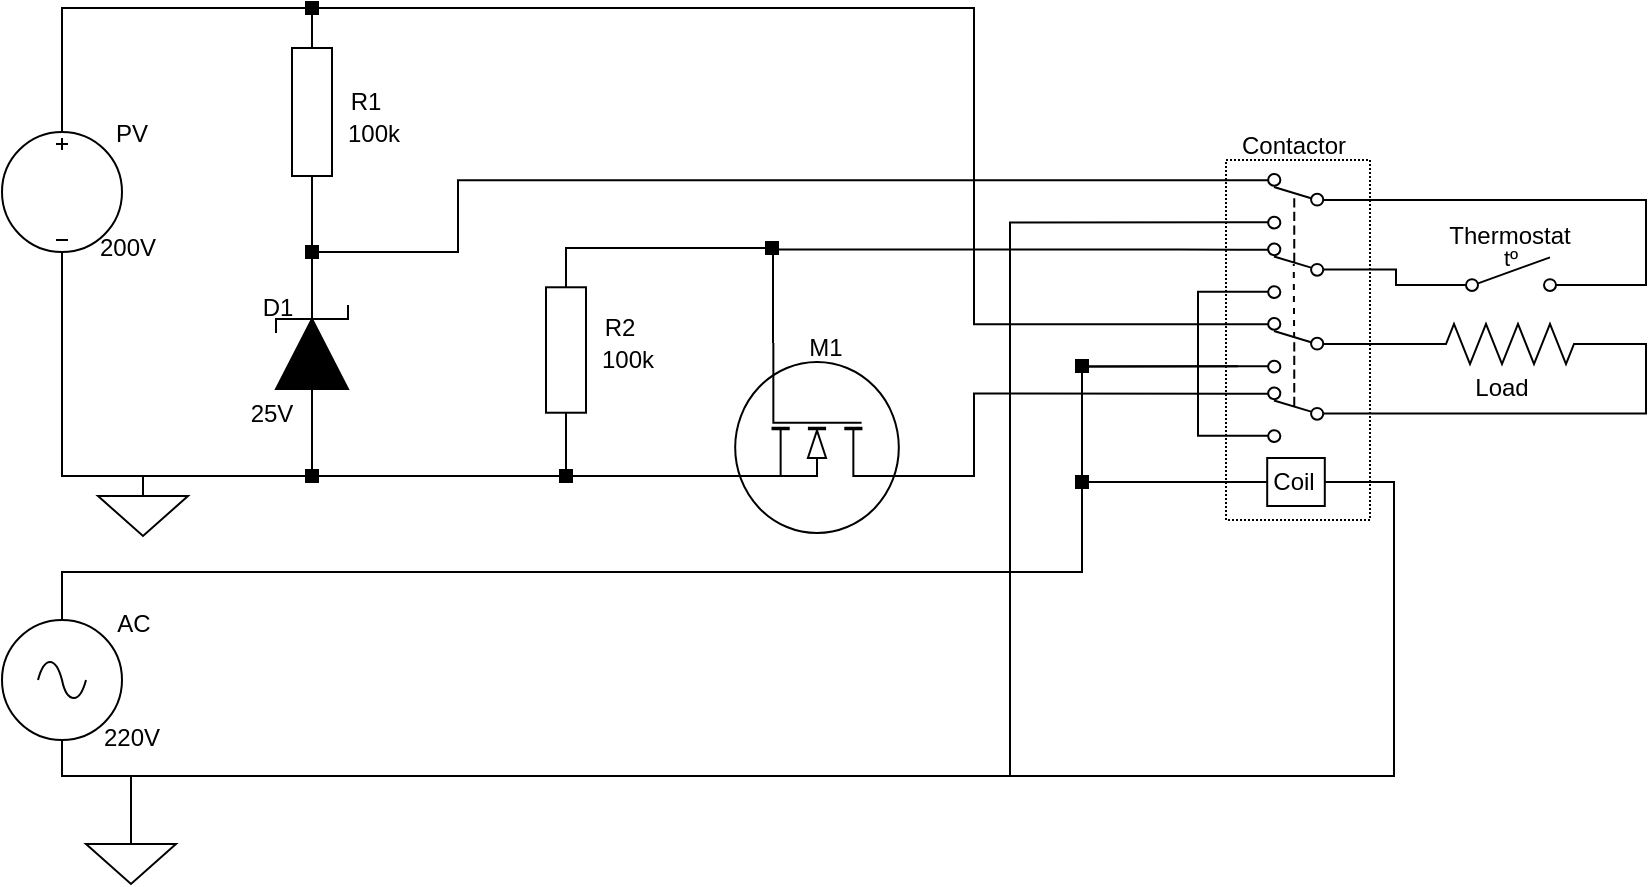 <mxfile version="20.3.7" type="github"><diagram name="Page-1" id="7e0a89b8-554c-2b80-1dc8-d5c74ca68de4"><mxGraphModel dx="1422" dy="766" grid="1" gridSize="6" guides="1" tooltips="1" connect="1" arrows="1" fold="1" page="1" pageScale="1" pageWidth="1100" pageHeight="850" background="none" math="0" shadow="0"><root><mxCell id="0"/><mxCell id="1" parent="0"/><mxCell id="B-WgJyLfi245DJp-j256-12" value="" style="rounded=0;whiteSpace=wrap;html=1;dashed=1;dashPattern=1 1;" parent="1" vertex="1"><mxGeometry x="708" y="172" width="72" height="180" as="geometry"/></mxCell><mxCell id="gZlIewE0345WR6L54zIT-32" style="edgeStyle=orthogonalEdgeStyle;rounded=0;orthogonalLoop=1;jettySize=auto;html=1;exitX=0.5;exitY=1;exitDx=0;exitDy=0;exitPerimeter=0;entryX=0.5;entryY=0;entryDx=0;entryDy=0;entryPerimeter=0;endArrow=none;endFill=0;" parent="1" source="y7XGhdpT8KzlNRmjM2dh-26" target="y7XGhdpT8KzlNRmjM2dh-66" edge="1"><mxGeometry relative="1" as="geometry"><Array as="points"><mxPoint x="126" y="480"/><mxPoint x="161" y="480"/></Array></mxGeometry></mxCell><mxCell id="gZlIewE0345WR6L54zIT-33" style="edgeStyle=orthogonalEdgeStyle;rounded=0;orthogonalLoop=1;jettySize=auto;html=1;exitX=0.5;exitY=0;exitDx=0;exitDy=0;exitPerimeter=0;entryX=1;entryY=0.61;entryDx=0;entryDy=0;endArrow=none;endFill=0;" parent="1" source="y7XGhdpT8KzlNRmjM2dh-26" target="gZlIewE0345WR6L54zIT-18" edge="1"><mxGeometry relative="1" as="geometry"><Array as="points"><mxPoint x="126" y="378"/><mxPoint x="636" y="378"/><mxPoint x="636" y="275"/></Array></mxGeometry></mxCell><mxCell id="y7XGhdpT8KzlNRmjM2dh-26" value="" style="pointerEvents=1;verticalLabelPosition=bottom;shadow=0;dashed=0;align=center;html=1;verticalAlign=top;shape=mxgraph.electrical.signal_sources.source;aspect=fixed;points=[[0.5,0,0],[1,0.5,0],[0.5,1,0],[0,0.5,0]];elSignalType=ac;" parent="1" vertex="1"><mxGeometry x="96" y="402" width="60" height="60" as="geometry"/></mxCell><mxCell id="y7XGhdpT8KzlNRmjM2dh-37" style="edgeStyle=orthogonalEdgeStyle;rounded=0;orthogonalLoop=1;jettySize=auto;html=1;entryX=0.5;entryY=0;entryDx=0;entryDy=0;entryPerimeter=0;endArrow=none;endFill=0;" parent="1" source="y7XGhdpT8KzlNRmjM2dh-27" target="y7XGhdpT8KzlNRmjM2dh-36" edge="1"><mxGeometry relative="1" as="geometry"><Array as="points"><mxPoint x="126" y="330"/></Array></mxGeometry></mxCell><mxCell id="y7XGhdpT8KzlNRmjM2dh-27" value="" style="pointerEvents=1;verticalLabelPosition=bottom;shadow=0;dashed=0;align=center;html=1;verticalAlign=top;shape=mxgraph.electrical.signal_sources.source;aspect=fixed;points=[[0.5,0,0],[1,0.5,0],[0.5,1,0],[0,0.5,0]];elSignalType=dc3;" parent="1" vertex="1"><mxGeometry x="96" y="158" width="60" height="60" as="geometry"/></mxCell><mxCell id="gZlIewE0345WR6L54zIT-2" style="edgeStyle=orthogonalEdgeStyle;rounded=0;orthogonalLoop=1;jettySize=auto;html=1;exitX=0.7;exitY=1;exitDx=0;exitDy=0;exitPerimeter=0;entryX=1;entryY=0.5;entryDx=0;entryDy=0;entryPerimeter=0;endArrow=none;endFill=0;" parent="1" source="y7XGhdpT8KzlNRmjM2dh-28" target="y7XGhdpT8KzlNRmjM2dh-31" edge="1"><mxGeometry relative="1" as="geometry"><Array as="points"><mxPoint x="378" y="330"/></Array></mxGeometry></mxCell><mxCell id="eO766DsV-XlhexN8wjzY-2" style="edgeStyle=orthogonalEdgeStyle;rounded=0;orthogonalLoop=1;jettySize=auto;html=1;exitX=0;exitY=0.72;exitDx=0;exitDy=0;exitPerimeter=0;entryX=0;entryY=0.5;entryDx=0;entryDy=0;entryPerimeter=0;endArrow=none;endFill=0;" parent="1" source="y7XGhdpT8KzlNRmjM2dh-28" target="y7XGhdpT8KzlNRmjM2dh-31" edge="1"><mxGeometry relative="1" as="geometry"><Array as="points"><mxPoint x="482" y="216"/><mxPoint x="378" y="216"/></Array></mxGeometry></mxCell><mxCell id="eO766DsV-XlhexN8wjzY-3" style="edgeStyle=orthogonalEdgeStyle;rounded=0;orthogonalLoop=1;jettySize=auto;html=1;exitX=0.7;exitY=0;exitDx=0;exitDy=0;exitPerimeter=0;entryX=1;entryY=0.39;entryDx=0;entryDy=0;endArrow=none;endFill=0;" parent="1" source="y7XGhdpT8KzlNRmjM2dh-28" target="gZlIewE0345WR6L54zIT-18" edge="1"><mxGeometry relative="1" as="geometry"><Array as="points"><mxPoint x="582" y="330"/><mxPoint x="582" y="289"/></Array></mxGeometry></mxCell><mxCell id="y7XGhdpT8KzlNRmjM2dh-28" value="" style="verticalLabelPosition=bottom;shadow=0;dashed=0;align=center;html=1;verticalAlign=top;shape=mxgraph.electrical.mosfets1.mosfet_ic_n;rotation=90;" parent="1" vertex="1"><mxGeometry x="456" y="261" width="95" height="100" as="geometry"/></mxCell><mxCell id="y7XGhdpT8KzlNRmjM2dh-44" style="edgeStyle=none;rounded=0;orthogonalLoop=1;jettySize=auto;html=1;exitX=1;exitY=0.5;exitDx=0;exitDy=0;exitPerimeter=0;entryX=1;entryY=0.5;entryDx=0;entryDy=0;entryPerimeter=0;endArrow=none;endFill=0;" parent="1" source="y7XGhdpT8KzlNRmjM2dh-30" target="y7XGhdpT8KzlNRmjM2dh-32" edge="1"><mxGeometry relative="1" as="geometry"/></mxCell><mxCell id="y7XGhdpT8KzlNRmjM2dh-56" style="edgeStyle=orthogonalEdgeStyle;rounded=0;orthogonalLoop=1;jettySize=auto;html=1;entryX=0.5;entryY=0;entryDx=0;entryDy=0;entryPerimeter=0;endArrow=none;endFill=0;" parent="1" source="y7XGhdpT8KzlNRmjM2dh-30" target="y7XGhdpT8KzlNRmjM2dh-27" edge="1"><mxGeometry relative="1" as="geometry"><Array as="points"><mxPoint x="251" y="96"/><mxPoint x="126" y="96"/></Array></mxGeometry></mxCell><mxCell id="y7XGhdpT8KzlNRmjM2dh-30" value="" style="pointerEvents=1;verticalLabelPosition=bottom;shadow=0;dashed=0;align=center;html=1;verticalAlign=top;shape=mxgraph.electrical.resistors.resistor_1;rotation=90;" parent="1" vertex="1"><mxGeometry x="201" y="138" width="100" height="20" as="geometry"/></mxCell><mxCell id="gZlIewE0345WR6L54zIT-3" style="edgeStyle=orthogonalEdgeStyle;rounded=0;orthogonalLoop=1;jettySize=auto;html=1;exitX=1;exitY=0.5;exitDx=0;exitDy=0;exitPerimeter=0;entryX=0.5;entryY=0;entryDx=0;entryDy=0;entryPerimeter=0;endArrow=none;endFill=0;" parent="1" source="y7XGhdpT8KzlNRmjM2dh-31" target="y7XGhdpT8KzlNRmjM2dh-36" edge="1"><mxGeometry relative="1" as="geometry"><Array as="points"><mxPoint x="378" y="330"/></Array></mxGeometry></mxCell><mxCell id="y7XGhdpT8KzlNRmjM2dh-31" value="" style="pointerEvents=1;verticalLabelPosition=bottom;shadow=0;dashed=0;align=center;html=1;verticalAlign=top;shape=mxgraph.electrical.resistors.resistor_1;rotation=90;" parent="1" vertex="1"><mxGeometry x="329" y="257" width="98" height="20" as="geometry"/></mxCell><mxCell id="y7XGhdpT8KzlNRmjM2dh-39" style="edgeStyle=orthogonalEdgeStyle;rounded=0;orthogonalLoop=1;jettySize=auto;html=1;exitX=0;exitY=0.5;exitDx=0;exitDy=0;exitPerimeter=0;entryX=0.5;entryY=0;entryDx=0;entryDy=0;entryPerimeter=0;endArrow=none;endFill=0;" parent="1" source="y7XGhdpT8KzlNRmjM2dh-32" target="y7XGhdpT8KzlNRmjM2dh-36" edge="1"><mxGeometry relative="1" as="geometry"><Array as="points"><mxPoint x="251" y="330"/></Array></mxGeometry></mxCell><mxCell id="y7XGhdpT8KzlNRmjM2dh-32" value="" style="pointerEvents=1;fillColor=strokeColor;verticalLabelPosition=bottom;shadow=0;dashed=0;align=center;html=1;verticalAlign=top;shape=mxgraph.electrical.diodes.zener_diode_1;rotation=-90;" parent="1" vertex="1"><mxGeometry x="216" y="251" width="70" height="36" as="geometry"/></mxCell><mxCell id="B-WgJyLfi245DJp-j256-7" style="edgeStyle=orthogonalEdgeStyle;rounded=0;jumpStyle=sharp;jumpSize=50;orthogonalLoop=1;jettySize=auto;html=1;exitX=1;exitY=0.5;exitDx=0;exitDy=0;exitPerimeter=0;entryX=0;entryY=0.79;entryDx=0;entryDy=0;strokeWidth=1;endArrow=none;endFill=0;startSize=24;endSize=28;targetPerimeterSpacing=32;" parent="1" source="y7XGhdpT8KzlNRmjM2dh-34" target="gZlIewE0345WR6L54zIT-18" edge="1"><mxGeometry relative="1" as="geometry"/></mxCell><mxCell id="B-WgJyLfi245DJp-j256-8" style="edgeStyle=orthogonalEdgeStyle;rounded=0;jumpStyle=sharp;jumpSize=50;orthogonalLoop=1;jettySize=auto;html=1;exitX=0;exitY=0.5;exitDx=0;exitDy=0;exitPerimeter=0;entryX=0;entryY=0.23;entryDx=0;entryDy=0;strokeWidth=1;endArrow=none;endFill=0;startSize=24;endSize=28;targetPerimeterSpacing=32;" parent="1" source="y7XGhdpT8KzlNRmjM2dh-34" target="gZlIewE0345WR6L54zIT-18" edge="1"><mxGeometry relative="1" as="geometry"><Array as="points"><mxPoint x="918" y="264"/><mxPoint x="918" y="299"/></Array></mxGeometry></mxCell><mxCell id="y7XGhdpT8KzlNRmjM2dh-34" value="" style="pointerEvents=1;verticalLabelPosition=bottom;shadow=0;dashed=0;align=center;html=1;verticalAlign=top;shape=mxgraph.electrical.resistors.resistor_2;rotation=90;direction=south;" parent="1" vertex="1"><mxGeometry x="840" y="214" width="20" height="100" as="geometry"/></mxCell><mxCell id="y7XGhdpT8KzlNRmjM2dh-36" value="" style="pointerEvents=1;verticalLabelPosition=bottom;shadow=0;dashed=0;align=center;html=1;verticalAlign=top;shape=mxgraph.electrical.signal_sources.signal_ground;" parent="1" vertex="1"><mxGeometry x="144" y="330" width="45" height="30" as="geometry"/></mxCell><mxCell id="y7XGhdpT8KzlNRmjM2dh-66" value="" style="pointerEvents=1;verticalLabelPosition=bottom;shadow=0;dashed=0;align=center;html=1;verticalAlign=top;shape=mxgraph.electrical.signal_sources.signal_ground;" parent="1" vertex="1"><mxGeometry x="138" y="504" width="45" height="30" as="geometry"/></mxCell><mxCell id="gZlIewE0345WR6L54zIT-30" style="edgeStyle=orthogonalEdgeStyle;rounded=0;orthogonalLoop=1;jettySize=auto;html=1;exitX=1;exitY=0.95;exitDx=0;exitDy=0;entryX=1;entryY=0.5;entryDx=0;entryDy=0;entryPerimeter=0;endArrow=none;endFill=0;" parent="1" source="gZlIewE0345WR6L54zIT-17" target="y7XGhdpT8KzlNRmjM2dh-30" edge="1"><mxGeometry relative="1" as="geometry"><Array as="points"><mxPoint x="324" y="182"/><mxPoint x="324" y="218"/><mxPoint x="251" y="218"/></Array></mxGeometry></mxCell><mxCell id="gZlIewE0345WR6L54zIT-31" style="edgeStyle=orthogonalEdgeStyle;rounded=0;orthogonalLoop=1;jettySize=auto;html=1;exitX=1;exitY=0.39;exitDx=0;exitDy=0;endArrow=none;endFill=0;" parent="1" source="gZlIewE0345WR6L54zIT-17" target="eO766DsV-XlhexN8wjzY-8" edge="1"><mxGeometry relative="1" as="geometry"><Array as="points"><mxPoint x="684" y="217"/><mxPoint x="552" y="216"/></Array><mxPoint x="486" y="222" as="targetPoint"/></mxGeometry></mxCell><mxCell id="gZlIewE0345WR6L54zIT-41" style="edgeStyle=orthogonalEdgeStyle;rounded=0;orthogonalLoop=1;jettySize=auto;html=1;exitX=1;exitY=0.05;exitDx=0;exitDy=0;entryX=1;entryY=0.05;entryDx=0;entryDy=0;endArrow=none;endFill=0;" parent="1" source="gZlIewE0345WR6L54zIT-17" target="gZlIewE0345WR6L54zIT-18" edge="1"><mxGeometry relative="1" as="geometry"/></mxCell><mxCell id="gZlIewE0345WR6L54zIT-42" style="edgeStyle=orthogonalEdgeStyle;rounded=0;orthogonalLoop=1;jettySize=auto;html=1;exitX=1;exitY=0.61;exitDx=0;exitDy=0;entryX=0.5;entryY=0;entryDx=0;entryDy=0;entryPerimeter=0;endArrow=none;endFill=0;" parent="1" source="gZlIewE0345WR6L54zIT-17" target="y7XGhdpT8KzlNRmjM2dh-66" edge="1"><mxGeometry relative="1" as="geometry"><Array as="points"><mxPoint x="600" y="203"/><mxPoint x="600" y="480"/><mxPoint x="161" y="480"/></Array></mxGeometry></mxCell><mxCell id="B-WgJyLfi245DJp-j256-9" style="edgeStyle=orthogonalEdgeStyle;rounded=0;jumpStyle=sharp;jumpSize=50;orthogonalLoop=1;jettySize=auto;html=1;exitX=0;exitY=0.79;exitDx=0;exitDy=0;entryX=0.997;entryY=0.859;entryDx=0;entryDy=0;entryPerimeter=0;strokeWidth=1;endArrow=none;endFill=0;startSize=24;endSize=28;targetPerimeterSpacing=32;" parent="1" source="gZlIewE0345WR6L54zIT-17" target="gZlIewE0345WR6L54zIT-21" edge="1"><mxGeometry relative="1" as="geometry"><Array as="points"><mxPoint x="918" y="192"/><mxPoint x="918" y="235"/></Array></mxGeometry></mxCell><mxCell id="gZlIewE0345WR6L54zIT-17" value="" style="pointerEvents=1;verticalLabelPosition=bottom;shadow=0;dashed=0;align=center;html=1;verticalAlign=top;shape=mxgraph.electrical.electro-mechanical.dpdt3;elSwitchState=2;rotation=-180;" parent="1" vertex="1"><mxGeometry x="714" y="179" width="58" height="62" as="geometry"/></mxCell><mxCell id="eO766DsV-XlhexN8wjzY-1" style="edgeStyle=orthogonalEdgeStyle;rounded=0;orthogonalLoop=1;jettySize=auto;html=1;exitX=1;exitY=0.95;exitDx=0;exitDy=0;entryX=0.5;entryY=0;entryDx=0;entryDy=0;entryPerimeter=0;endArrow=none;endFill=0;" parent="1" source="gZlIewE0345WR6L54zIT-18" target="y7XGhdpT8KzlNRmjM2dh-27" edge="1"><mxGeometry relative="1" as="geometry"><Array as="points"><mxPoint x="582" y="254"/><mxPoint x="582" y="96"/><mxPoint x="126" y="96"/></Array></mxGeometry></mxCell><mxCell id="gZlIewE0345WR6L54zIT-18" value="" style="pointerEvents=1;verticalLabelPosition=bottom;shadow=0;dashed=0;align=center;html=1;verticalAlign=top;shape=mxgraph.electrical.electro-mechanical.dpdt3;elSwitchState=2;rotation=-180;" parent="1" vertex="1"><mxGeometry x="714" y="251" width="58" height="62" as="geometry"/></mxCell><mxCell id="gZlIewE0345WR6L54zIT-35" style="edgeStyle=orthogonalEdgeStyle;rounded=0;orthogonalLoop=1;jettySize=auto;html=1;exitX=0.5;exitY=1;exitDx=0;exitDy=0;exitPerimeter=0;entryX=1;entryY=0.61;entryDx=0;entryDy=0;endArrow=none;endFill=0;" parent="1" source="gZlIewE0345WR6L54zIT-20" target="gZlIewE0345WR6L54zIT-18" edge="1"><mxGeometry relative="1" as="geometry"><Array as="points"><mxPoint x="636" y="333"/><mxPoint x="636" y="275"/></Array></mxGeometry></mxCell><mxCell id="gZlIewE0345WR6L54zIT-40" style="edgeStyle=orthogonalEdgeStyle;rounded=0;orthogonalLoop=1;jettySize=auto;html=1;exitX=0.5;exitY=0;exitDx=0;exitDy=0;exitPerimeter=0;endArrow=none;endFill=0;entryX=0.5;entryY=0;entryDx=0;entryDy=0;entryPerimeter=0;" parent="1" source="gZlIewE0345WR6L54zIT-20" target="y7XGhdpT8KzlNRmjM2dh-66" edge="1"><mxGeometry relative="1" as="geometry"><mxPoint x="672" y="519" as="targetPoint"/><Array as="points"><mxPoint x="792" y="333"/><mxPoint x="792" y="480"/><mxPoint x="161" y="480"/></Array></mxGeometry></mxCell><mxCell id="gZlIewE0345WR6L54zIT-20" value="" style="pointerEvents=1;verticalLabelPosition=bottom;shadow=0;dashed=0;align=center;html=1;verticalAlign=top;shape=mxgraph.electrical.electro-mechanical.relay_coil;rotation=90;" parent="1" vertex="1"><mxGeometry x="731" y="309" width="24" height="48" as="geometry"/></mxCell><mxCell id="B-WgJyLfi245DJp-j256-6" style="edgeStyle=orthogonalEdgeStyle;rounded=0;jumpStyle=sharp;jumpSize=50;orthogonalLoop=1;jettySize=auto;html=1;exitX=0.001;exitY=0.857;exitDx=0;exitDy=0;strokeWidth=1;startSize=24;endSize=28;targetPerimeterSpacing=32;endArrow=none;endFill=0;entryX=0;entryY=0.23;entryDx=0;entryDy=0;exitPerimeter=0;" parent="1" source="gZlIewE0345WR6L54zIT-21" target="gZlIewE0345WR6L54zIT-17" edge="1"><mxGeometry relative="1" as="geometry"><mxPoint x="792" y="222" as="targetPoint"/><Array as="points"><mxPoint x="793" y="235"/><mxPoint x="793" y="227"/></Array></mxGeometry></mxCell><mxCell id="gZlIewE0345WR6L54zIT-21" value="" style="shape=mxgraph.electrical.electro-mechanical.thermostat2;aspect=fixed;elSwitchState=off;rotation=90;direction=north;" parent="1" vertex="1"><mxGeometry x="840" y="189.46" width="21" height="75" as="geometry"/></mxCell><mxCell id="eO766DsV-XlhexN8wjzY-4" value="" style="rounded=0;whiteSpace=wrap;html=1;fillColor=#000000;" parent="1" vertex="1"><mxGeometry x="375" y="327" width="6" height="6" as="geometry"/></mxCell><mxCell id="eO766DsV-XlhexN8wjzY-5" value="" style="rounded=0;whiteSpace=wrap;html=1;fillColor=#000000;" parent="1" vertex="1"><mxGeometry x="248" y="327" width="6" height="6" as="geometry"/></mxCell><mxCell id="eO766DsV-XlhexN8wjzY-7" value="" style="rounded=0;whiteSpace=wrap;html=1;fillColor=#000000;" parent="1" vertex="1"><mxGeometry x="248" y="215" width="6" height="6" as="geometry"/></mxCell><mxCell id="eO766DsV-XlhexN8wjzY-9" value="" style="rounded=0;whiteSpace=wrap;html=1;fillColor=#000000;" parent="1" vertex="1"><mxGeometry x="633" y="330" width="6" height="6" as="geometry"/></mxCell><mxCell id="eO766DsV-XlhexN8wjzY-10" value="" style="rounded=0;whiteSpace=wrap;html=1;fillColor=#000000;" parent="1" vertex="1"><mxGeometry x="633" y="272" width="6" height="6" as="geometry"/></mxCell><mxCell id="eO766DsV-XlhexN8wjzY-11" value="" style="rounded=0;whiteSpace=wrap;html=1;fillColor=#000000;" parent="1" vertex="1"><mxGeometry x="248" y="93" width="6" height="6" as="geometry"/></mxCell><mxCell id="eO766DsV-XlhexN8wjzY-15" value="PV&lt;span style=&quot;color: rgba(0, 0, 0, 0); font-family: monospace; font-size: 0px; text-align: start;&quot;&gt;%3CmxGraphModel%3E%3Croot%3E%3CmxCell%20id%3D%220%22%2F%3E%3CmxCell%20id%3D%221%22%20parent%3D%220%22%2F%3E%3CmxCell%20id%3D%222%22%20value%3D%22%22%20style%3D%22rounded%3D0%3BwhiteSpace%3Dwrap%3Bhtml%3D1%3BfillColor%3D%23000000%3B%22%20vertex%3D%221%22%20parent%3D%221%22%3E%3CmxGeometry%20x%3D%22771%22%20y%3D%22369%22%20width%3D%226%22%20height%3D%226%22%20as%3D%22geometry%22%2F%3E%3C%2FmxCell%3E%3C%2Froot%3E%3C%2FmxGraphModel%3E&lt;/span&gt;" style="text;html=1;strokeColor=none;fillColor=none;align=center;verticalAlign=middle;whiteSpace=wrap;rounded=0;" parent="1" vertex="1"><mxGeometry x="130.5" y="144" width="60" height="30" as="geometry"/></mxCell><mxCell id="eO766DsV-XlhexN8wjzY-16" value="200V" style="text;html=1;strokeColor=none;fillColor=none;align=center;verticalAlign=middle;whiteSpace=wrap;rounded=0;" parent="1" vertex="1"><mxGeometry x="129" y="201" width="60" height="30" as="geometry"/></mxCell><mxCell id="eO766DsV-XlhexN8wjzY-17" value="R1" style="text;html=1;strokeColor=none;fillColor=none;align=center;verticalAlign=middle;whiteSpace=wrap;rounded=0;" parent="1" vertex="1"><mxGeometry x="248" y="127.5" width="60" height="30" as="geometry"/></mxCell><mxCell id="eO766DsV-XlhexN8wjzY-18" value="100k" style="text;html=1;strokeColor=none;fillColor=none;align=center;verticalAlign=middle;whiteSpace=wrap;rounded=0;" parent="1" vertex="1"><mxGeometry x="252" y="144" width="60" height="30" as="geometry"/></mxCell><mxCell id="eO766DsV-XlhexN8wjzY-19" value="D1" style="text;html=1;strokeColor=none;fillColor=none;align=center;verticalAlign=middle;whiteSpace=wrap;rounded=0;" parent="1" vertex="1"><mxGeometry x="204" y="231" width="60" height="30" as="geometry"/></mxCell><mxCell id="eO766DsV-XlhexN8wjzY-20" value="25V" style="text;html=1;strokeColor=none;fillColor=none;align=center;verticalAlign=middle;whiteSpace=wrap;rounded=0;" parent="1" vertex="1"><mxGeometry x="201" y="288" width="60" height="21" as="geometry"/></mxCell><mxCell id="eO766DsV-XlhexN8wjzY-21" value="M1" style="text;html=1;strokeColor=none;fillColor=none;align=center;verticalAlign=middle;whiteSpace=wrap;rounded=0;" parent="1" vertex="1"><mxGeometry x="477.5" y="251" width="60" height="30" as="geometry"/></mxCell><mxCell id="eO766DsV-XlhexN8wjzY-22" value="Contactor" style="text;html=1;strokeColor=none;fillColor=none;align=center;verticalAlign=middle;whiteSpace=wrap;rounded=0;" parent="1" vertex="1"><mxGeometry x="712" y="150" width="60" height="30" as="geometry"/></mxCell><mxCell id="eO766DsV-XlhexN8wjzY-23" value="Thermostat" style="text;html=1;strokeColor=none;fillColor=none;align=center;verticalAlign=middle;whiteSpace=wrap;rounded=0;" parent="1" vertex="1"><mxGeometry x="820" y="195" width="60" height="30" as="geometry"/></mxCell><mxCell id="eO766DsV-XlhexN8wjzY-25" value="Load" style="text;html=1;strokeColor=none;fillColor=none;align=center;verticalAlign=middle;whiteSpace=wrap;rounded=0;" parent="1" vertex="1"><mxGeometry x="816" y="270.5" width="60" height="30" as="geometry"/></mxCell><mxCell id="eO766DsV-XlhexN8wjzY-27" value="Coil" style="text;html=1;strokeColor=none;fillColor=none;align=center;verticalAlign=middle;whiteSpace=wrap;rounded=0;" parent="1" vertex="1"><mxGeometry x="712" y="318" width="60" height="30" as="geometry"/></mxCell><mxCell id="eO766DsV-XlhexN8wjzY-29" value="R2" style="text;html=1;strokeColor=none;fillColor=none;align=center;verticalAlign=middle;whiteSpace=wrap;rounded=0;" parent="1" vertex="1"><mxGeometry x="375" y="240.5" width="60" height="30" as="geometry"/></mxCell><mxCell id="eO766DsV-XlhexN8wjzY-30" value="100k" style="text;html=1;strokeColor=none;fillColor=none;align=center;verticalAlign=middle;whiteSpace=wrap;rounded=0;" parent="1" vertex="1"><mxGeometry x="379" y="257" width="60" height="30" as="geometry"/></mxCell><mxCell id="eO766DsV-XlhexN8wjzY-31" value="AC" style="text;html=1;strokeColor=none;fillColor=none;align=center;verticalAlign=middle;whiteSpace=wrap;rounded=0;" parent="1" vertex="1"><mxGeometry x="132" y="388.5" width="60" height="30" as="geometry"/></mxCell><mxCell id="eO766DsV-XlhexN8wjzY-32" value="220V" style="text;html=1;strokeColor=none;fillColor=none;align=center;verticalAlign=middle;whiteSpace=wrap;rounded=0;" parent="1" vertex="1"><mxGeometry x="130.5" y="445.5" width="60" height="30" as="geometry"/></mxCell><mxCell id="B-WgJyLfi245DJp-j256-2" value="" style="endArrow=none;html=1;rounded=0;exitX=0.497;exitY=0.826;exitDx=0;exitDy=0;exitPerimeter=0;jumpSize=50;jumpStyle=sharp;endSize=28;startSize=24;strokeWidth=1;targetPerimeterSpacing=32;dashed=1;" parent="1" edge="1"><mxGeometry width="50" height="50" relative="1" as="geometry"><mxPoint x="742.064" y="260.998" as="sourcePoint"/><mxPoint x="741.88" y="224" as="targetPoint"/></mxGeometry></mxCell><mxCell id="eO766DsV-XlhexN8wjzY-8" value="" style="rounded=0;whiteSpace=wrap;html=1;fillColor=#000000;" parent="1" vertex="1"><mxGeometry x="478" y="213" width="6" height="6" as="geometry"/></mxCell></root></mxGraphModel></diagram></mxfile>